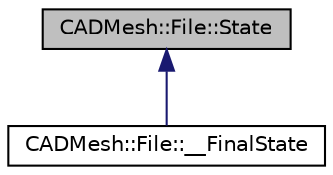 digraph "CADMesh::File::State"
{
 // LATEX_PDF_SIZE
  edge [fontname="Helvetica",fontsize="10",labelfontname="Helvetica",labelfontsize="10"];
  node [fontname="Helvetica",fontsize="10",shape=record];
  Node1 [label="CADMesh::File::State",height=0.2,width=0.4,color="black", fillcolor="grey75", style="filled", fontcolor="black",tooltip=" "];
  Node1 -> Node2 [dir="back",color="midnightblue",fontsize="10",style="solid",fontname="Helvetica"];
  Node2 [label="CADMesh::File::__FinalState",height=0.2,width=0.4,color="black", fillcolor="white", style="filled",URL="$struct_c_a_d_mesh_1_1_file_1_1_____final_state.html",tooltip=" "];
}
